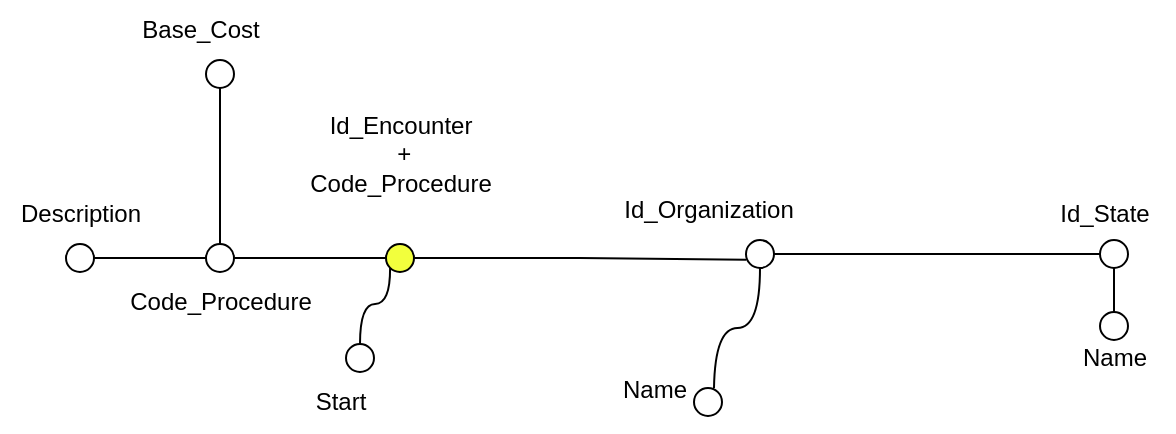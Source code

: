 <mxfile version="27.0.6">
  <diagram name="Pagina-1" id="l2y_UVrlkCqwBRFWdJlB">
    <mxGraphModel dx="946" dy="644" grid="1" gridSize="10" guides="1" tooltips="1" connect="1" arrows="1" fold="1" page="1" pageScale="1" pageWidth="827" pageHeight="1169" math="0" shadow="0">
      <root>
        <mxCell id="0" />
        <mxCell id="1" parent="0" />
        <mxCell id="tubR5xDt6z7j4lVQjjiq-1" value="" style="ellipse;whiteSpace=wrap;html=1;aspect=fixed;fillColor=#F2FF3D;" vertex="1" parent="1">
          <mxGeometry x="286" y="978" width="14" height="14" as="geometry" />
        </mxCell>
        <mxCell id="tubR5xDt6z7j4lVQjjiq-2" value="Id_Encounter&lt;div&gt;&amp;nbsp;+&lt;div&gt;Code_Procedure&lt;br&gt;&lt;/div&gt;&lt;/div&gt;" style="text;html=1;align=center;verticalAlign=middle;resizable=0;points=[];autosize=1;strokeColor=none;fillColor=none;" vertex="1" parent="1">
          <mxGeometry x="238" y="903" width="110" height="60" as="geometry" />
        </mxCell>
        <mxCell id="tubR5xDt6z7j4lVQjjiq-3" style="edgeStyle=orthogonalEdgeStyle;rounded=0;orthogonalLoop=1;jettySize=auto;html=1;exitX=0.5;exitY=0;exitDx=0;exitDy=0;entryX=0;entryY=1;entryDx=0;entryDy=0;curved=1;endArrow=none;startFill=0;" edge="1" parent="1" source="tubR5xDt6z7j4lVQjjiq-4" target="tubR5xDt6z7j4lVQjjiq-1">
          <mxGeometry relative="1" as="geometry" />
        </mxCell>
        <mxCell id="tubR5xDt6z7j4lVQjjiq-4" value="" style="ellipse;whiteSpace=wrap;html=1;aspect=fixed;fillColor=#FFFFFF;" vertex="1" parent="1">
          <mxGeometry x="266" y="1028" width="14" height="14" as="geometry" />
        </mxCell>
        <mxCell id="tubR5xDt6z7j4lVQjjiq-5" value="Start" style="text;html=1;align=center;verticalAlign=middle;resizable=0;points=[];autosize=1;strokeColor=none;fillColor=none;" vertex="1" parent="1">
          <mxGeometry x="238" y="1042" width="50" height="30" as="geometry" />
        </mxCell>
        <mxCell id="tubR5xDt6z7j4lVQjjiq-6" style="edgeStyle=orthogonalEdgeStyle;rounded=0;orthogonalLoop=1;jettySize=auto;html=1;exitX=1;exitY=0.5;exitDx=0;exitDy=0;entryX=0;entryY=0.5;entryDx=0;entryDy=0;endArrow=none;startFill=0;" edge="1" parent="1" source="tubR5xDt6z7j4lVQjjiq-7" target="tubR5xDt6z7j4lVQjjiq-1">
          <mxGeometry relative="1" as="geometry" />
        </mxCell>
        <mxCell id="tubR5xDt6z7j4lVQjjiq-7" value="" style="ellipse;whiteSpace=wrap;html=1;aspect=fixed;fillColor=#FFFFFF;" vertex="1" parent="1">
          <mxGeometry x="196" y="978" width="14" height="14" as="geometry" />
        </mxCell>
        <mxCell id="tubR5xDt6z7j4lVQjjiq-8" value="Code_Procedure" style="text;html=1;align=center;verticalAlign=middle;resizable=0;points=[];autosize=1;strokeColor=none;fillColor=none;" vertex="1" parent="1">
          <mxGeometry x="148" y="992" width="110" height="30" as="geometry" />
        </mxCell>
        <mxCell id="tubR5xDt6z7j4lVQjjiq-9" style="edgeStyle=orthogonalEdgeStyle;rounded=0;orthogonalLoop=1;jettySize=auto;html=1;entryX=0;entryY=0.5;entryDx=0;entryDy=0;endArrow=none;startFill=0;" edge="1" parent="1" source="tubR5xDt6z7j4lVQjjiq-10" target="tubR5xDt6z7j4lVQjjiq-7">
          <mxGeometry relative="1" as="geometry" />
        </mxCell>
        <mxCell id="tubR5xDt6z7j4lVQjjiq-10" value="" style="ellipse;whiteSpace=wrap;html=1;aspect=fixed;fillColor=#FFFFFF;" vertex="1" parent="1">
          <mxGeometry x="126" y="978" width="14" height="14" as="geometry" />
        </mxCell>
        <mxCell id="tubR5xDt6z7j4lVQjjiq-11" value="Description" style="text;html=1;align=center;verticalAlign=middle;resizable=0;points=[];autosize=1;strokeColor=none;fillColor=none;" vertex="1" parent="1">
          <mxGeometry x="93" y="948" width="80" height="30" as="geometry" />
        </mxCell>
        <mxCell id="tubR5xDt6z7j4lVQjjiq-12" style="edgeStyle=orthogonalEdgeStyle;rounded=0;orthogonalLoop=1;jettySize=auto;html=1;exitX=1;exitY=0.5;exitDx=0;exitDy=0;entryX=0;entryY=0.5;entryDx=0;entryDy=0;endArrow=none;startFill=0;endFill=1;" edge="1" parent="1" source="tubR5xDt6z7j4lVQjjiq-14" target="tubR5xDt6z7j4lVQjjiq-17">
          <mxGeometry relative="1" as="geometry" />
        </mxCell>
        <mxCell id="tubR5xDt6z7j4lVQjjiq-13" style="edgeStyle=orthogonalEdgeStyle;rounded=0;orthogonalLoop=1;jettySize=auto;html=1;exitX=0.5;exitY=1;exitDx=0;exitDy=0;entryX=0.5;entryY=0;entryDx=0;entryDy=0;curved=1;endArrow=none;startFill=0;" edge="1" parent="1" source="tubR5xDt6z7j4lVQjjiq-14">
          <mxGeometry relative="1" as="geometry">
            <mxPoint x="450.0" y="1050" as="targetPoint" />
          </mxGeometry>
        </mxCell>
        <mxCell id="tubR5xDt6z7j4lVQjjiq-14" value="" style="ellipse;whiteSpace=wrap;html=1;aspect=fixed;fillColor=#FFFFFF;" vertex="1" parent="1">
          <mxGeometry x="466" y="976" width="14" height="14" as="geometry" />
        </mxCell>
        <mxCell id="tubR5xDt6z7j4lVQjjiq-15" value="Id_Organization" style="text;html=1;align=center;verticalAlign=middle;resizable=0;points=[];autosize=1;strokeColor=none;fillColor=none;" vertex="1" parent="1">
          <mxGeometry x="392" y="946" width="110" height="30" as="geometry" />
        </mxCell>
        <mxCell id="tubR5xDt6z7j4lVQjjiq-17" value="" style="ellipse;whiteSpace=wrap;html=1;aspect=fixed;fillColor=#FFFFFF;" vertex="1" parent="1">
          <mxGeometry x="643" y="976" width="14" height="14" as="geometry" />
        </mxCell>
        <mxCell id="tubR5xDt6z7j4lVQjjiq-18" value="" style="ellipse;whiteSpace=wrap;html=1;aspect=fixed;fillColor=#FFFFFF;" vertex="1" parent="1">
          <mxGeometry x="440" y="1050" width="14" height="14" as="geometry" />
        </mxCell>
        <mxCell id="tubR5xDt6z7j4lVQjjiq-19" value="Name" style="text;html=1;align=center;verticalAlign=middle;resizable=0;points=[];autosize=1;strokeColor=none;fillColor=none;" vertex="1" parent="1">
          <mxGeometry x="390" y="1036" width="60" height="30" as="geometry" />
        </mxCell>
        <mxCell id="tubR5xDt6z7j4lVQjjiq-21" style="edgeStyle=orthogonalEdgeStyle;rounded=0;orthogonalLoop=1;jettySize=auto;html=1;entryX=0.5;entryY=1;entryDx=0;entryDy=0;endArrow=none;startFill=0;" edge="1" parent="1" source="tubR5xDt6z7j4lVQjjiq-22" target="tubR5xDt6z7j4lVQjjiq-17">
          <mxGeometry relative="1" as="geometry" />
        </mxCell>
        <mxCell id="tubR5xDt6z7j4lVQjjiq-22" value="" style="ellipse;whiteSpace=wrap;html=1;aspect=fixed;fillColor=#FFFFFF;" vertex="1" parent="1">
          <mxGeometry x="643" y="1012" width="14" height="14" as="geometry" />
        </mxCell>
        <mxCell id="tubR5xDt6z7j4lVQjjiq-23" value="Name" style="text;html=1;align=center;verticalAlign=middle;resizable=0;points=[];autosize=1;strokeColor=none;fillColor=none;" vertex="1" parent="1">
          <mxGeometry x="620" y="1020" width="60" height="30" as="geometry" />
        </mxCell>
        <mxCell id="tubR5xDt6z7j4lVQjjiq-32" value="Id_State" style="text;html=1;align=center;verticalAlign=middle;resizable=0;points=[];autosize=1;strokeColor=none;fillColor=none;" vertex="1" parent="1">
          <mxGeometry x="610" y="948" width="70" height="30" as="geometry" />
        </mxCell>
        <mxCell id="tubR5xDt6z7j4lVQjjiq-35" style="edgeStyle=orthogonalEdgeStyle;rounded=0;orthogonalLoop=1;jettySize=auto;html=1;exitX=0.5;exitY=1;exitDx=0;exitDy=0;entryX=0.5;entryY=0;entryDx=0;entryDy=0;endArrow=none;startFill=0;" edge="1" parent="1" source="tubR5xDt6z7j4lVQjjiq-36" target="tubR5xDt6z7j4lVQjjiq-7">
          <mxGeometry relative="1" as="geometry" />
        </mxCell>
        <mxCell id="tubR5xDt6z7j4lVQjjiq-36" value="" style="ellipse;whiteSpace=wrap;html=1;aspect=fixed;fillColor=#FFFFFF;" vertex="1" parent="1">
          <mxGeometry x="196" y="886" width="14" height="14" as="geometry" />
        </mxCell>
        <mxCell id="tubR5xDt6z7j4lVQjjiq-37" value="Base_Cost" style="text;html=1;align=center;verticalAlign=middle;resizable=0;points=[];autosize=1;strokeColor=none;fillColor=none;" vertex="1" parent="1">
          <mxGeometry x="153" y="856" width="80" height="30" as="geometry" />
        </mxCell>
        <mxCell id="tubR5xDt6z7j4lVQjjiq-38" style="edgeStyle=orthogonalEdgeStyle;rounded=0;orthogonalLoop=1;jettySize=auto;html=1;exitX=1;exitY=0.5;exitDx=0;exitDy=0;entryX=0.011;entryY=0.706;entryDx=0;entryDy=0;entryPerimeter=0;endArrow=none;startFill=0;" edge="1" parent="1" source="tubR5xDt6z7j4lVQjjiq-1" target="tubR5xDt6z7j4lVQjjiq-14">
          <mxGeometry relative="1" as="geometry" />
        </mxCell>
      </root>
    </mxGraphModel>
  </diagram>
</mxfile>

